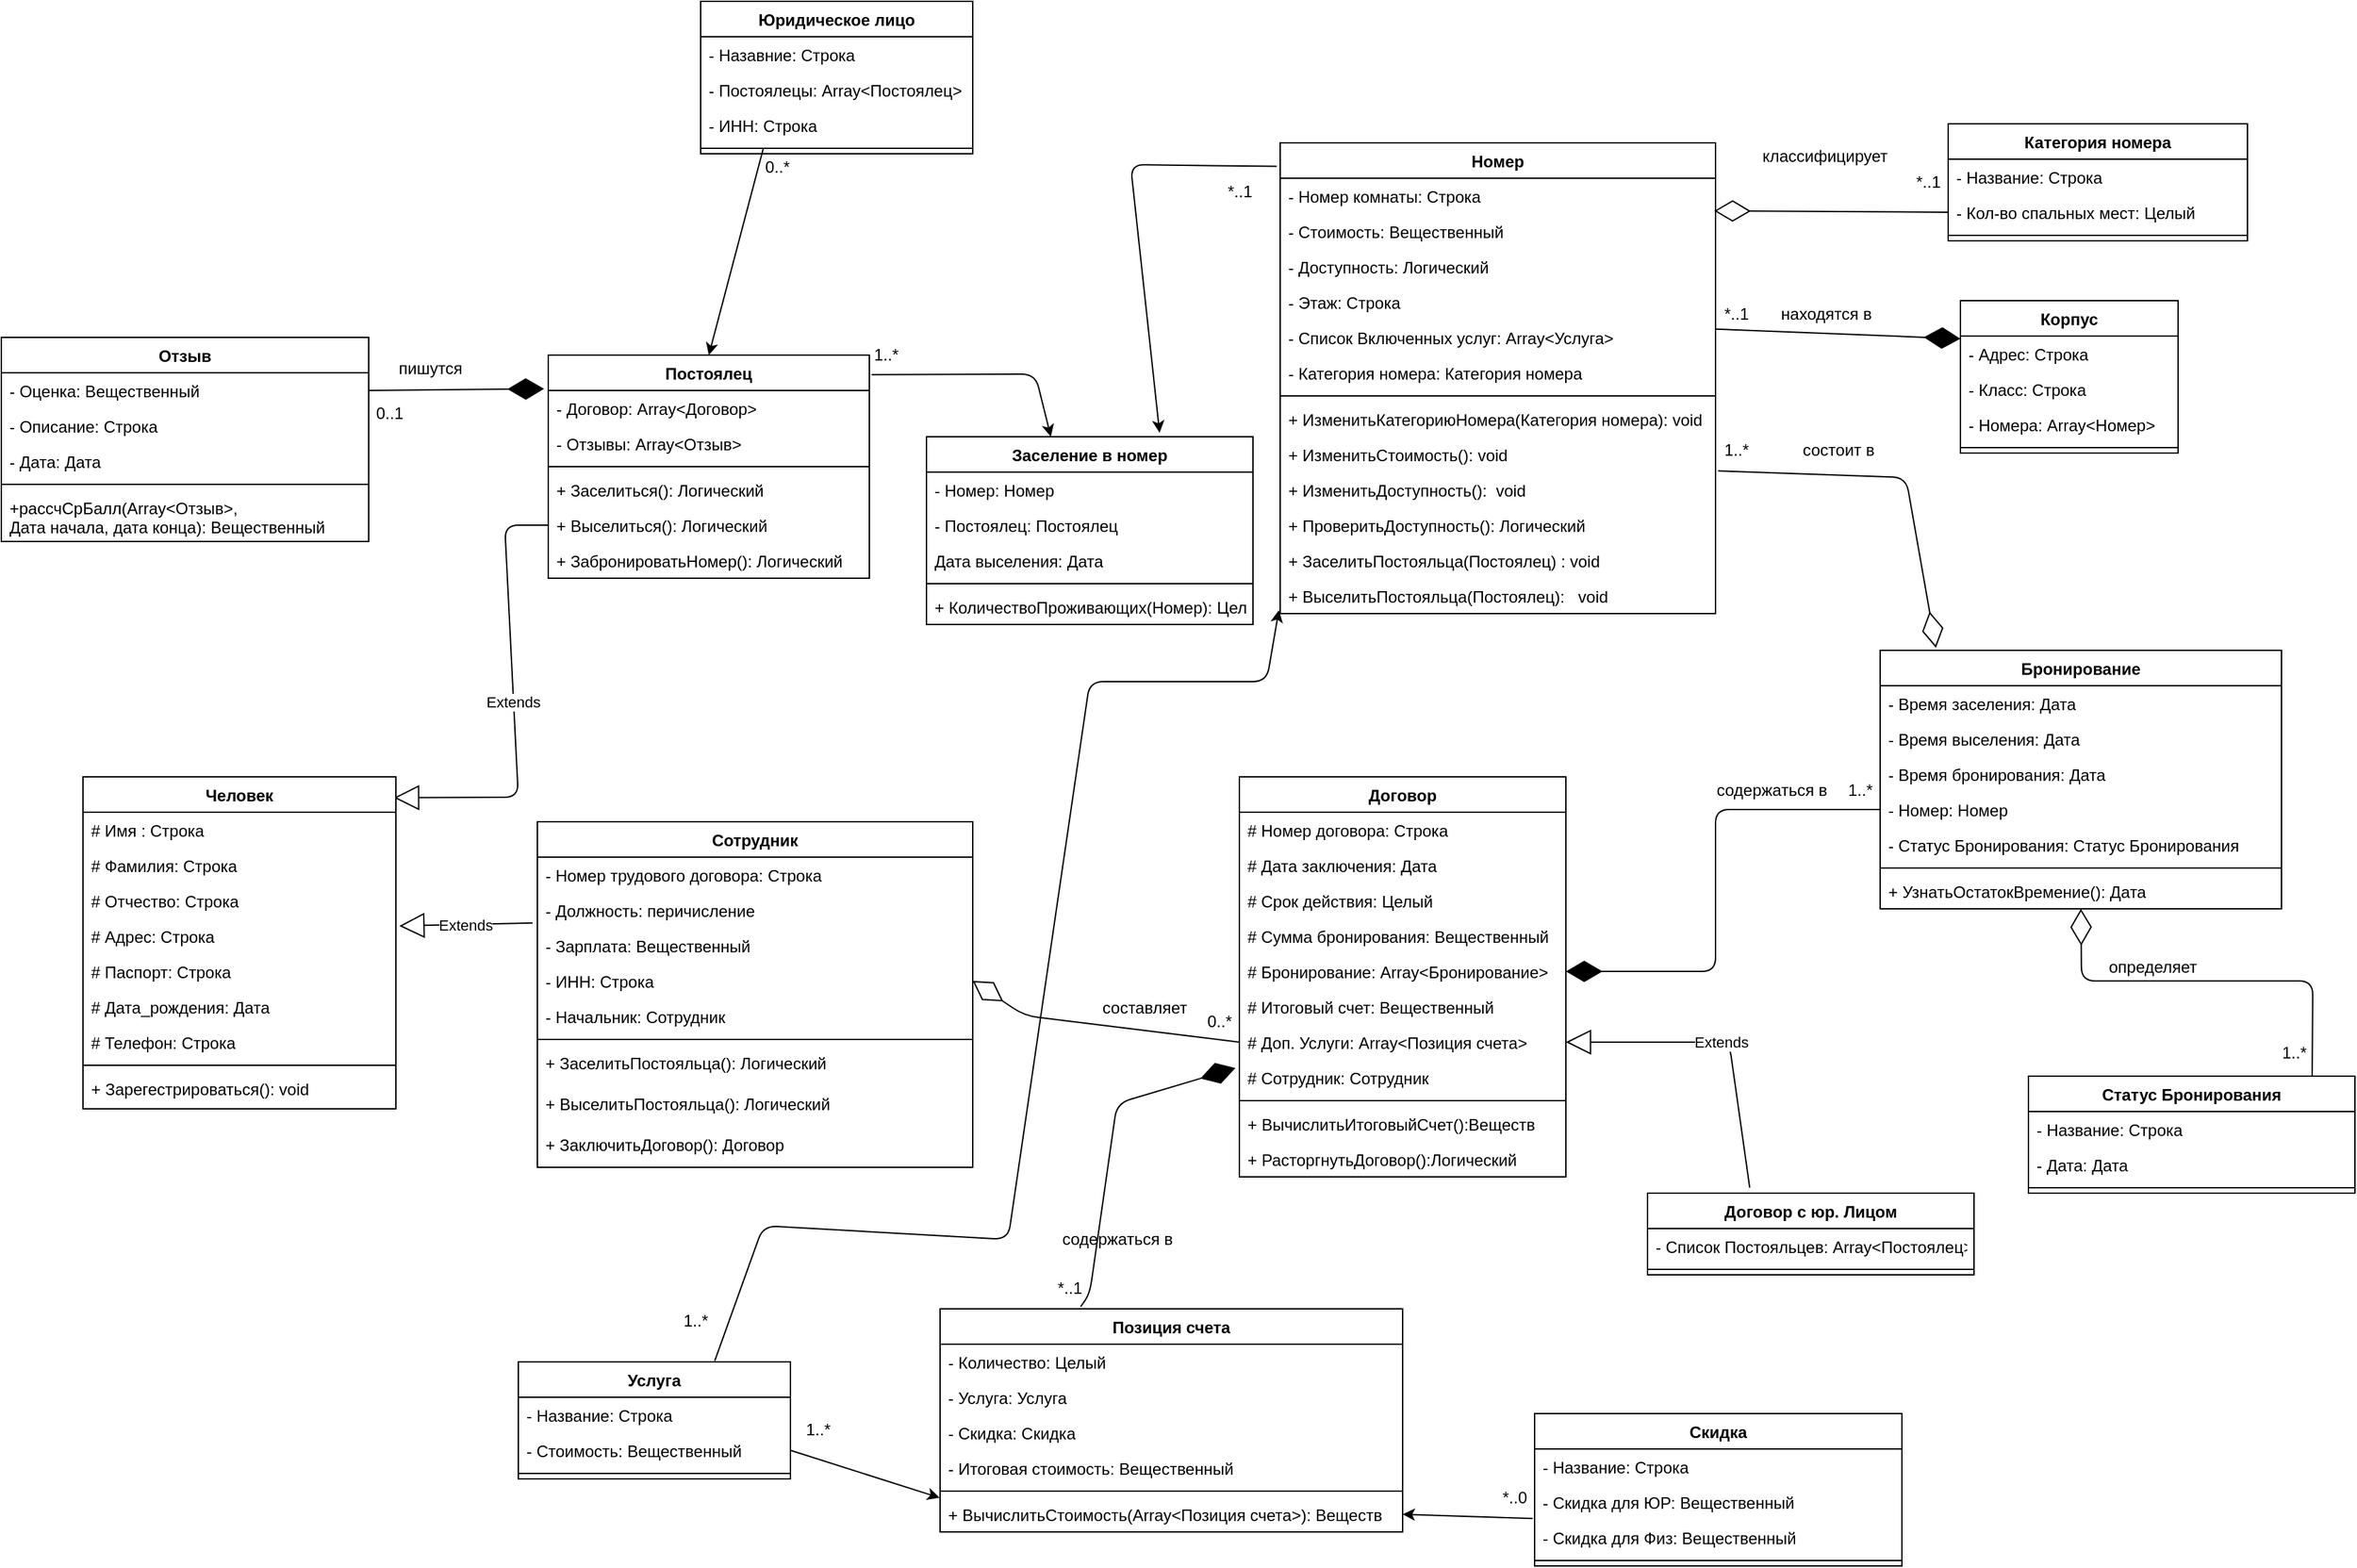 <mxfile version="13.9.7" type="github">
  <diagram id="EH85qzDWQVyfbXiuArrS" name="ClassDiagram">
    <mxGraphModel dx="1532" dy="1473" grid="1" gridSize="10" guides="1" tooltips="1" connect="1" arrows="1" fold="1" page="1" pageScale="1" pageWidth="827" pageHeight="1169" math="0" shadow="0">
      <root>
        <mxCell id="0" />
        <mxCell id="1" parent="0" />
        <mxCell id="75Pp35tg5ylx49S4lADa-1" value="Номер" style="swimlane;fontStyle=1;align=center;verticalAlign=top;childLayout=stackLayout;horizontal=1;startSize=26;horizontalStack=0;resizeParent=1;resizeParentMax=0;resizeLast=0;collapsible=1;marginBottom=0;" parent="1" vertex="1">
          <mxGeometry x="640" y="14" width="320" height="346" as="geometry" />
        </mxCell>
        <mxCell id="75Pp35tg5ylx49S4lADa-2" value="- Номер комнаты: Строка" style="text;strokeColor=none;fillColor=none;align=left;verticalAlign=top;spacingLeft=4;spacingRight=4;overflow=hidden;rotatable=0;points=[[0,0.5],[1,0.5]];portConstraint=eastwest;" parent="75Pp35tg5ylx49S4lADa-1" vertex="1">
          <mxGeometry y="26" width="320" height="26" as="geometry" />
        </mxCell>
        <mxCell id="75Pp35tg5ylx49S4lADa-46" value="- Стоимость: Вещественный" style="text;strokeColor=none;fillColor=none;align=left;verticalAlign=top;spacingLeft=4;spacingRight=4;overflow=hidden;rotatable=0;points=[[0,0.5],[1,0.5]];portConstraint=eastwest;" parent="75Pp35tg5ylx49S4lADa-1" vertex="1">
          <mxGeometry y="52" width="320" height="26" as="geometry" />
        </mxCell>
        <mxCell id="T7MyWOEh3WLNHHNDLz0Q-10" value="- Доступность: Логический" style="text;strokeColor=none;fillColor=none;align=left;verticalAlign=top;spacingLeft=4;spacingRight=4;overflow=hidden;rotatable=0;points=[[0,0.5],[1,0.5]];portConstraint=eastwest;" parent="75Pp35tg5ylx49S4lADa-1" vertex="1">
          <mxGeometry y="78" width="320" height="26" as="geometry" />
        </mxCell>
        <mxCell id="75Pp35tg5ylx49S4lADa-45" value="- Этаж: Строка" style="text;strokeColor=none;fillColor=none;align=left;verticalAlign=top;spacingLeft=4;spacingRight=4;overflow=hidden;rotatable=0;points=[[0,0.5],[1,0.5]];portConstraint=eastwest;" parent="75Pp35tg5ylx49S4lADa-1" vertex="1">
          <mxGeometry y="104" width="320" height="26" as="geometry" />
        </mxCell>
        <mxCell id="T7MyWOEh3WLNHHNDLz0Q-55" value="- Список Включенных услуг: Array&lt;Услуга&gt;" style="text;strokeColor=none;fillColor=none;align=left;verticalAlign=top;spacingLeft=4;spacingRight=4;overflow=hidden;rotatable=0;points=[[0,0.5],[1,0.5]];portConstraint=eastwest;" parent="75Pp35tg5ylx49S4lADa-1" vertex="1">
          <mxGeometry y="130" width="320" height="26" as="geometry" />
        </mxCell>
        <mxCell id="T7MyWOEh3WLNHHNDLz0Q-11" value="- Категория номера: Категория номера" style="text;strokeColor=none;fillColor=none;align=left;verticalAlign=top;spacingLeft=4;spacingRight=4;overflow=hidden;rotatable=0;points=[[0,0.5],[1,0.5]];portConstraint=eastwest;" parent="75Pp35tg5ylx49S4lADa-1" vertex="1">
          <mxGeometry y="156" width="320" height="26" as="geometry" />
        </mxCell>
        <mxCell id="75Pp35tg5ylx49S4lADa-3" value="" style="line;strokeWidth=1;fillColor=none;align=left;verticalAlign=middle;spacingTop=-1;spacingLeft=3;spacingRight=3;rotatable=0;labelPosition=right;points=[];portConstraint=eastwest;" parent="75Pp35tg5ylx49S4lADa-1" vertex="1">
          <mxGeometry y="182" width="320" height="8" as="geometry" />
        </mxCell>
        <mxCell id="75Pp35tg5ylx49S4lADa-4" value="+ ИзменитьКатегориюНомера(Категория номера): void" style="text;strokeColor=none;fillColor=none;align=left;verticalAlign=top;spacingLeft=4;spacingRight=4;overflow=hidden;rotatable=0;points=[[0,0.5],[1,0.5]];portConstraint=eastwest;" parent="75Pp35tg5ylx49S4lADa-1" vertex="1">
          <mxGeometry y="190" width="320" height="26" as="geometry" />
        </mxCell>
        <mxCell id="T7MyWOEh3WLNHHNDLz0Q-13" value="+ ИзменитьСтоимость(): void" style="text;strokeColor=none;fillColor=none;align=left;verticalAlign=top;spacingLeft=4;spacingRight=4;overflow=hidden;rotatable=0;points=[[0,0.5],[1,0.5]];portConstraint=eastwest;" parent="75Pp35tg5ylx49S4lADa-1" vertex="1">
          <mxGeometry y="216" width="320" height="26" as="geometry" />
        </mxCell>
        <mxCell id="T7MyWOEh3WLNHHNDLz0Q-14" value="+ ИзменитьДоступность():  void" style="text;strokeColor=none;fillColor=none;align=left;verticalAlign=top;spacingLeft=4;spacingRight=4;overflow=hidden;rotatable=0;points=[[0,0.5],[1,0.5]];portConstraint=eastwest;" parent="75Pp35tg5ylx49S4lADa-1" vertex="1">
          <mxGeometry y="242" width="320" height="26" as="geometry" />
        </mxCell>
        <mxCell id="T7MyWOEh3WLNHHNDLz0Q-15" value="+ ПроверитьДоступность(): Логический" style="text;strokeColor=none;fillColor=none;align=left;verticalAlign=top;spacingLeft=4;spacingRight=4;overflow=hidden;rotatable=0;points=[[0,0.5],[1,0.5]];portConstraint=eastwest;" parent="75Pp35tg5ylx49S4lADa-1" vertex="1">
          <mxGeometry y="268" width="320" height="26" as="geometry" />
        </mxCell>
        <mxCell id="T7MyWOEh3WLNHHNDLz0Q-26" value="+ ЗаселитьПостояльца(Постоялец) : void" style="text;strokeColor=none;fillColor=none;align=left;verticalAlign=top;spacingLeft=4;spacingRight=4;overflow=hidden;rotatable=0;points=[[0,0.5],[1,0.5]];portConstraint=eastwest;" parent="75Pp35tg5ylx49S4lADa-1" vertex="1">
          <mxGeometry y="294" width="320" height="26" as="geometry" />
        </mxCell>
        <mxCell id="T7MyWOEh3WLNHHNDLz0Q-27" value="+ ВыселитьПостояльца(Постоялец):   void" style="text;strokeColor=none;fillColor=none;align=left;verticalAlign=top;spacingLeft=4;spacingRight=4;overflow=hidden;rotatable=0;points=[[0,0.5],[1,0.5]];portConstraint=eastwest;" parent="75Pp35tg5ylx49S4lADa-1" vertex="1">
          <mxGeometry y="320" width="320" height="26" as="geometry" />
        </mxCell>
        <mxCell id="T7MyWOEh3WLNHHNDLz0Q-1" value="Extends" style="endArrow=block;endSize=16;endFill=0;html=1;exitX=0;exitY=0.5;exitDx=0;exitDy=0;entryX=0.994;entryY=0.063;entryDx=0;entryDy=0;entryPerimeter=0;" parent="1" source="T7MyWOEh3WLNHHNDLz0Q-4" target="YIouu2c4t1Xl3zVNgRc_-1" edge="1">
          <mxGeometry width="160" relative="1" as="geometry">
            <mxPoint x="160" y="280" as="sourcePoint" />
            <mxPoint x="166" y="406" as="targetPoint" />
            <Array as="points">
              <mxPoint x="70" y="295" />
              <mxPoint x="80" y="495" />
            </Array>
          </mxGeometry>
        </mxCell>
        <mxCell id="T7MyWOEh3WLNHHNDLz0Q-6" value="Extends" style="endArrow=block;endSize=16;endFill=0;html=1;exitX=-0.011;exitY=0.862;exitDx=0;exitDy=0;entryX=1.011;entryY=0.215;entryDx=0;entryDy=0;entryPerimeter=0;exitPerimeter=0;" parent="1" source="YIouu2c4t1Xl3zVNgRc_-17" target="YIouu2c4t1Xl3zVNgRc_-8" edge="1">
          <mxGeometry width="160" relative="1" as="geometry">
            <mxPoint x="325.14" y="367" as="sourcePoint" />
            <mxPoint x="180.0" y="584.01" as="targetPoint" />
          </mxGeometry>
        </mxCell>
        <mxCell id="T7MyWOEh3WLNHHNDLz0Q-30" value="Бронирование" style="swimlane;fontStyle=1;align=center;verticalAlign=top;childLayout=stackLayout;horizontal=1;startSize=26;horizontalStack=0;resizeParent=1;resizeParentMax=0;resizeLast=0;collapsible=1;marginBottom=0;" parent="1" vertex="1">
          <mxGeometry x="1081" y="387" width="295" height="190" as="geometry" />
        </mxCell>
        <mxCell id="T7MyWOEh3WLNHHNDLz0Q-31" value="- Время заселения: Дата" style="text;strokeColor=none;fillColor=none;align=left;verticalAlign=top;spacingLeft=4;spacingRight=4;overflow=hidden;rotatable=0;points=[[0,0.5],[1,0.5]];portConstraint=eastwest;" parent="T7MyWOEh3WLNHHNDLz0Q-30" vertex="1">
          <mxGeometry y="26" width="295" height="26" as="geometry" />
        </mxCell>
        <mxCell id="T7MyWOEh3WLNHHNDLz0Q-36" value="- Время выселения: Дата" style="text;strokeColor=none;fillColor=none;align=left;verticalAlign=top;spacingLeft=4;spacingRight=4;overflow=hidden;rotatable=0;points=[[0,0.5],[1,0.5]];portConstraint=eastwest;" parent="T7MyWOEh3WLNHHNDLz0Q-30" vertex="1">
          <mxGeometry y="52" width="295" height="26" as="geometry" />
        </mxCell>
        <mxCell id="T7MyWOEh3WLNHHNDLz0Q-37" value="- Время бронирования: Дата" style="text;strokeColor=none;fillColor=none;align=left;verticalAlign=top;spacingLeft=4;spacingRight=4;overflow=hidden;rotatable=0;points=[[0,0.5],[1,0.5]];portConstraint=eastwest;" parent="T7MyWOEh3WLNHHNDLz0Q-30" vertex="1">
          <mxGeometry y="78" width="295" height="26" as="geometry" />
        </mxCell>
        <mxCell id="T7MyWOEh3WLNHHNDLz0Q-39" value="- Номер: Номер" style="text;strokeColor=none;fillColor=none;align=left;verticalAlign=top;spacingLeft=4;spacingRight=4;overflow=hidden;rotatable=0;points=[[0,0.5],[1,0.5]];portConstraint=eastwest;" parent="T7MyWOEh3WLNHHNDLz0Q-30" vertex="1">
          <mxGeometry y="104" width="295" height="26" as="geometry" />
        </mxCell>
        <mxCell id="T7MyWOEh3WLNHHNDLz0Q-42" value="- Статус Бронирования: Статус Бронирования" style="text;strokeColor=none;fillColor=none;align=left;verticalAlign=top;spacingLeft=4;spacingRight=4;overflow=hidden;rotatable=0;points=[[0,0.5],[1,0.5]];portConstraint=eastwest;" parent="T7MyWOEh3WLNHHNDLz0Q-30" vertex="1">
          <mxGeometry y="130" width="295" height="26" as="geometry" />
        </mxCell>
        <mxCell id="T7MyWOEh3WLNHHNDLz0Q-32" value="" style="line;strokeWidth=1;fillColor=none;align=left;verticalAlign=middle;spacingTop=-1;spacingLeft=3;spacingRight=3;rotatable=0;labelPosition=right;points=[];portConstraint=eastwest;" parent="T7MyWOEh3WLNHHNDLz0Q-30" vertex="1">
          <mxGeometry y="156" width="295" height="8" as="geometry" />
        </mxCell>
        <mxCell id="T7MyWOEh3WLNHHNDLz0Q-35" value="+ УзнатьОстатокВремение(): Дата" style="text;strokeColor=none;fillColor=none;align=left;verticalAlign=top;spacingLeft=4;spacingRight=4;overflow=hidden;rotatable=0;points=[[0,0.5],[1,0.5]];portConstraint=eastwest;" parent="T7MyWOEh3WLNHHNDLz0Q-30" vertex="1">
          <mxGeometry y="164" width="295" height="26" as="geometry" />
        </mxCell>
        <mxCell id="T7MyWOEh3WLNHHNDLz0Q-17" value="Юридическое лицо" style="swimlane;fontStyle=1;align=center;verticalAlign=top;childLayout=stackLayout;horizontal=1;startSize=26;horizontalStack=0;resizeParent=1;resizeParentMax=0;resizeLast=0;collapsible=1;marginBottom=0;" parent="1" vertex="1">
          <mxGeometry x="214" y="-90" width="200" height="112" as="geometry" />
        </mxCell>
        <mxCell id="T7MyWOEh3WLNHHNDLz0Q-18" value="- Назавние: Строка" style="text;strokeColor=none;fillColor=none;align=left;verticalAlign=top;spacingLeft=4;spacingRight=4;overflow=hidden;rotatable=0;points=[[0,0.5],[1,0.5]];portConstraint=eastwest;" parent="T7MyWOEh3WLNHHNDLz0Q-17" vertex="1">
          <mxGeometry y="26" width="200" height="26" as="geometry" />
        </mxCell>
        <mxCell id="Jc_IYQ02b9zDn7LcylZJ-4" value="- Постоялецы: Array&lt;Постоялец&gt;" style="text;strokeColor=none;fillColor=none;align=left;verticalAlign=top;spacingLeft=4;spacingRight=4;overflow=hidden;rotatable=0;points=[[0,0.5],[1,0.5]];portConstraint=eastwest;" parent="T7MyWOEh3WLNHHNDLz0Q-17" vertex="1">
          <mxGeometry y="52" width="200" height="26" as="geometry" />
        </mxCell>
        <mxCell id="T7MyWOEh3WLNHHNDLz0Q-19" value="- ИНН: Строка" style="text;strokeColor=none;fillColor=none;align=left;verticalAlign=top;spacingLeft=4;spacingRight=4;overflow=hidden;rotatable=0;points=[[0,0.5],[1,0.5]];portConstraint=eastwest;" parent="T7MyWOEh3WLNHHNDLz0Q-17" vertex="1">
          <mxGeometry y="78" width="200" height="26" as="geometry" />
        </mxCell>
        <mxCell id="T7MyWOEh3WLNHHNDLz0Q-21" value="" style="line;strokeWidth=1;fillColor=none;align=left;verticalAlign=middle;spacingTop=-1;spacingLeft=3;spacingRight=3;rotatable=0;labelPosition=right;points=[];portConstraint=eastwest;" parent="T7MyWOEh3WLNHHNDLz0Q-17" vertex="1">
          <mxGeometry y="104" width="200" height="8" as="geometry" />
        </mxCell>
        <mxCell id="75Pp35tg5ylx49S4lADa-49" value="Категория номера" style="swimlane;fontStyle=1;align=center;verticalAlign=top;childLayout=stackLayout;horizontal=1;startSize=26;horizontalStack=0;resizeParent=1;resizeParentMax=0;resizeLast=0;collapsible=1;marginBottom=0;" parent="1" vertex="1">
          <mxGeometry x="1131" width="220" height="86" as="geometry" />
        </mxCell>
        <mxCell id="Jc_IYQ02b9zDn7LcylZJ-35" value="- Название: Строка" style="text;strokeColor=none;fillColor=none;align=left;verticalAlign=top;spacingLeft=4;spacingRight=4;overflow=hidden;rotatable=0;points=[[0,0.5],[1,0.5]];portConstraint=eastwest;" parent="75Pp35tg5ylx49S4lADa-49" vertex="1">
          <mxGeometry y="26" width="220" height="26" as="geometry" />
        </mxCell>
        <mxCell id="75Pp35tg5ylx49S4lADa-53" value="- Кол-во спальных мест: Целый" style="text;strokeColor=none;fillColor=none;align=left;verticalAlign=top;spacingLeft=4;spacingRight=4;overflow=hidden;rotatable=0;points=[[0,0.5],[1,0.5]];portConstraint=eastwest;" parent="75Pp35tg5ylx49S4lADa-49" vertex="1">
          <mxGeometry y="52" width="220" height="26" as="geometry" />
        </mxCell>
        <mxCell id="75Pp35tg5ylx49S4lADa-51" value="" style="line;strokeWidth=1;fillColor=none;align=left;verticalAlign=middle;spacingTop=-1;spacingLeft=3;spacingRight=3;rotatable=0;labelPosition=right;points=[];portConstraint=eastwest;" parent="75Pp35tg5ylx49S4lADa-49" vertex="1">
          <mxGeometry y="78" width="220" height="8" as="geometry" />
        </mxCell>
        <mxCell id="T7MyWOEh3WLNHHNDLz0Q-43" value="Статус Бронирования" style="swimlane;fontStyle=1;align=center;verticalAlign=top;childLayout=stackLayout;horizontal=1;startSize=26;horizontalStack=0;resizeParent=1;resizeParentMax=0;resizeLast=0;collapsible=1;marginBottom=0;" parent="1" vertex="1">
          <mxGeometry x="1190" y="700" width="240" height="86" as="geometry" />
        </mxCell>
        <mxCell id="T7MyWOEh3WLNHHNDLz0Q-47" value="- Название: Строка" style="text;strokeColor=none;fillColor=none;align=left;verticalAlign=top;spacingLeft=4;spacingRight=4;overflow=hidden;rotatable=0;points=[[0,0.5],[1,0.5]];portConstraint=eastwest;" parent="T7MyWOEh3WLNHHNDLz0Q-43" vertex="1">
          <mxGeometry y="26" width="240" height="26" as="geometry" />
        </mxCell>
        <mxCell id="T7MyWOEh3WLNHHNDLz0Q-48" value="- Дата: Дата" style="text;strokeColor=none;fillColor=none;align=left;verticalAlign=top;spacingLeft=4;spacingRight=4;overflow=hidden;rotatable=0;points=[[0,0.5],[1,0.5]];portConstraint=eastwest;" parent="T7MyWOEh3WLNHHNDLz0Q-43" vertex="1">
          <mxGeometry y="52" width="240" height="26" as="geometry" />
        </mxCell>
        <mxCell id="T7MyWOEh3WLNHHNDLz0Q-45" value="" style="line;strokeWidth=1;fillColor=none;align=left;verticalAlign=middle;spacingTop=-1;spacingLeft=3;spacingRight=3;rotatable=0;labelPosition=right;points=[];portConstraint=eastwest;" parent="T7MyWOEh3WLNHHNDLz0Q-43" vertex="1">
          <mxGeometry y="78" width="240" height="8" as="geometry" />
        </mxCell>
        <mxCell id="75Pp35tg5ylx49S4lADa-9" value="Отзыв" style="swimlane;fontStyle=1;align=center;verticalAlign=top;childLayout=stackLayout;horizontal=1;startSize=26;horizontalStack=0;resizeParent=1;resizeParentMax=0;resizeLast=0;collapsible=1;marginBottom=0;" parent="1" vertex="1">
          <mxGeometry x="-300" y="157" width="270" height="150" as="geometry" />
        </mxCell>
        <mxCell id="75Pp35tg5ylx49S4lADa-10" value="- Оценка: Вещественный" style="text;strokeColor=none;fillColor=none;align=left;verticalAlign=top;spacingLeft=4;spacingRight=4;overflow=hidden;rotatable=0;points=[[0,0.5],[1,0.5]];portConstraint=eastwest;" parent="75Pp35tg5ylx49S4lADa-9" vertex="1">
          <mxGeometry y="26" width="270" height="26" as="geometry" />
        </mxCell>
        <mxCell id="T7MyWOEh3WLNHHNDLz0Q-2" value="- Описание: Строка" style="text;strokeColor=none;fillColor=none;align=left;verticalAlign=top;spacingLeft=4;spacingRight=4;overflow=hidden;rotatable=0;points=[[0,0.5],[1,0.5]];portConstraint=eastwest;" parent="75Pp35tg5ylx49S4lADa-9" vertex="1">
          <mxGeometry y="52" width="270" height="26" as="geometry" />
        </mxCell>
        <mxCell id="6PrPnvoypb-LyqR3CWQo-1" value="- Дата: Дата" style="text;strokeColor=none;fillColor=none;align=left;verticalAlign=top;spacingLeft=4;spacingRight=4;overflow=hidden;rotatable=0;points=[[0,0.5],[1,0.5]];portConstraint=eastwest;" parent="75Pp35tg5ylx49S4lADa-9" vertex="1">
          <mxGeometry y="78" width="270" height="26" as="geometry" />
        </mxCell>
        <mxCell id="75Pp35tg5ylx49S4lADa-11" value="" style="line;strokeWidth=1;fillColor=none;align=left;verticalAlign=middle;spacingTop=-1;spacingLeft=3;spacingRight=3;rotatable=0;labelPosition=right;points=[];portConstraint=eastwest;" parent="75Pp35tg5ylx49S4lADa-9" vertex="1">
          <mxGeometry y="104" width="270" height="8" as="geometry" />
        </mxCell>
        <mxCell id="75Pp35tg5ylx49S4lADa-12" value="+рассчСрБалл(Array&lt;Отзыв&gt;,&#xa;Дата начала, дата конца): Вещественный" style="text;strokeColor=none;fillColor=none;align=left;verticalAlign=top;spacingLeft=4;spacingRight=4;overflow=hidden;rotatable=0;points=[[0,0.5],[1,0.5]];portConstraint=eastwest;" parent="75Pp35tg5ylx49S4lADa-9" vertex="1">
          <mxGeometry y="112" width="270" height="38" as="geometry" />
        </mxCell>
        <mxCell id="75Pp35tg5ylx49S4lADa-13" value="Постоялец" style="swimlane;fontStyle=1;align=center;verticalAlign=top;childLayout=stackLayout;horizontal=1;startSize=26;horizontalStack=0;resizeParent=1;resizeParentMax=0;resizeLast=0;collapsible=1;marginBottom=0;" parent="1" vertex="1">
          <mxGeometry x="102" y="170" width="236" height="164" as="geometry" />
        </mxCell>
        <mxCell id="Jc_IYQ02b9zDn7LcylZJ-14" value="- Договор: Array&lt;Договор&gt;" style="text;strokeColor=none;fillColor=none;align=left;verticalAlign=top;spacingLeft=4;spacingRight=4;overflow=hidden;rotatable=0;points=[[0,0.5],[1,0.5]];portConstraint=eastwest;" parent="75Pp35tg5ylx49S4lADa-13" vertex="1">
          <mxGeometry y="26" width="236" height="26" as="geometry" />
        </mxCell>
        <mxCell id="Jc_IYQ02b9zDn7LcylZJ-5" value="- Отзывы: Array&lt;Отзыв&gt;" style="text;strokeColor=none;fillColor=none;align=left;verticalAlign=top;spacingLeft=4;spacingRight=4;overflow=hidden;rotatable=0;points=[[0,0.5],[1,0.5]];portConstraint=eastwest;" parent="75Pp35tg5ylx49S4lADa-13" vertex="1">
          <mxGeometry y="52" width="236" height="26" as="geometry" />
        </mxCell>
        <mxCell id="75Pp35tg5ylx49S4lADa-15" value="" style="line;strokeWidth=1;fillColor=none;align=left;verticalAlign=middle;spacingTop=-1;spacingLeft=3;spacingRight=3;rotatable=0;labelPosition=right;points=[];portConstraint=eastwest;" parent="75Pp35tg5ylx49S4lADa-13" vertex="1">
          <mxGeometry y="78" width="236" height="8" as="geometry" />
        </mxCell>
        <mxCell id="75Pp35tg5ylx49S4lADa-16" value="+ Заселиться(): Логический" style="text;strokeColor=none;fillColor=none;align=left;verticalAlign=top;spacingLeft=4;spacingRight=4;overflow=hidden;rotatable=0;points=[[0,0.5],[1,0.5]];portConstraint=eastwest;" parent="75Pp35tg5ylx49S4lADa-13" vertex="1">
          <mxGeometry y="86" width="236" height="26" as="geometry" />
        </mxCell>
        <mxCell id="T7MyWOEh3WLNHHNDLz0Q-4" value="+ Выселиться(): Логический" style="text;strokeColor=none;fillColor=none;align=left;verticalAlign=top;spacingLeft=4;spacingRight=4;overflow=hidden;rotatable=0;points=[[0,0.5],[1,0.5]];portConstraint=eastwest;" parent="75Pp35tg5ylx49S4lADa-13" vertex="1">
          <mxGeometry y="112" width="236" height="26" as="geometry" />
        </mxCell>
        <mxCell id="T7MyWOEh3WLNHHNDLz0Q-5" value="+ ЗабронироватьНомер(): Логический" style="text;strokeColor=none;fillColor=none;align=left;verticalAlign=top;spacingLeft=4;spacingRight=4;overflow=hidden;rotatable=0;points=[[0,0.5],[1,0.5]];portConstraint=eastwest;" parent="75Pp35tg5ylx49S4lADa-13" vertex="1">
          <mxGeometry y="138" width="236" height="26" as="geometry" />
        </mxCell>
        <mxCell id="75Pp35tg5ylx49S4lADa-21" value="Договор" style="swimlane;fontStyle=1;align=center;verticalAlign=top;childLayout=stackLayout;horizontal=1;startSize=26;horizontalStack=0;resizeParent=1;resizeParentMax=0;resizeLast=0;collapsible=1;marginBottom=0;" parent="1" vertex="1">
          <mxGeometry x="610" y="480" width="240" height="294" as="geometry" />
        </mxCell>
        <mxCell id="75Pp35tg5ylx49S4lADa-22" value="# Номер договора: Строка" style="text;strokeColor=none;fillColor=none;align=left;verticalAlign=top;spacingLeft=4;spacingRight=4;overflow=hidden;rotatable=0;points=[[0,0.5],[1,0.5]];portConstraint=eastwest;" parent="75Pp35tg5ylx49S4lADa-21" vertex="1">
          <mxGeometry y="26" width="240" height="26" as="geometry" />
        </mxCell>
        <mxCell id="75Pp35tg5ylx49S4lADa-29" value="# Дата заключения: Дата" style="text;strokeColor=none;fillColor=none;align=left;verticalAlign=top;spacingLeft=4;spacingRight=4;overflow=hidden;rotatable=0;points=[[0,0.5],[1,0.5]];portConstraint=eastwest;" parent="75Pp35tg5ylx49S4lADa-21" vertex="1">
          <mxGeometry y="52" width="240" height="26" as="geometry" />
        </mxCell>
        <mxCell id="75Pp35tg5ylx49S4lADa-30" value="# Срок действия: Целый" style="text;strokeColor=none;fillColor=none;align=left;verticalAlign=top;spacingLeft=4;spacingRight=4;overflow=hidden;rotatable=0;points=[[0,0.5],[1,0.5]];portConstraint=eastwest;" parent="75Pp35tg5ylx49S4lADa-21" vertex="1">
          <mxGeometry y="78" width="240" height="26" as="geometry" />
        </mxCell>
        <mxCell id="75Pp35tg5ylx49S4lADa-31" value="# Сумма бронирования: Вещественный" style="text;strokeColor=none;fillColor=none;align=left;verticalAlign=top;spacingLeft=4;spacingRight=4;overflow=hidden;rotatable=0;points=[[0,0.5],[1,0.5]];portConstraint=eastwest;" parent="75Pp35tg5ylx49S4lADa-21" vertex="1">
          <mxGeometry y="104" width="240" height="26" as="geometry" />
        </mxCell>
        <mxCell id="Jc_IYQ02b9zDn7LcylZJ-19" value="# Бронирование: Array&lt;Бронирование&gt;" style="text;strokeColor=none;fillColor=none;align=left;verticalAlign=top;spacingLeft=4;spacingRight=4;overflow=hidden;rotatable=0;points=[[0,0.5],[1,0.5]];portConstraint=eastwest;" parent="75Pp35tg5ylx49S4lADa-21" vertex="1">
          <mxGeometry y="130" width="240" height="26" as="geometry" />
        </mxCell>
        <mxCell id="75Pp35tg5ylx49S4lADa-32" value="# Итоговый счет: Вещественный" style="text;strokeColor=none;fillColor=none;align=left;verticalAlign=top;spacingLeft=4;spacingRight=4;overflow=hidden;rotatable=0;points=[[0,0.5],[1,0.5]];portConstraint=eastwest;" parent="75Pp35tg5ylx49S4lADa-21" vertex="1">
          <mxGeometry y="156" width="240" height="26" as="geometry" />
        </mxCell>
        <mxCell id="T7MyWOEh3WLNHHNDLz0Q-73" value="# Доп. Услуги: Array&lt;Позиция счета&gt;" style="text;strokeColor=none;fillColor=none;align=left;verticalAlign=top;spacingLeft=4;spacingRight=4;overflow=hidden;rotatable=0;points=[[0,0.5],[1,0.5]];portConstraint=eastwest;" parent="75Pp35tg5ylx49S4lADa-21" vertex="1">
          <mxGeometry y="182" width="240" height="26" as="geometry" />
        </mxCell>
        <mxCell id="75Pp35tg5ylx49S4lADa-44" value="# Сотрудник: Сотрудник" style="text;strokeColor=none;fillColor=none;align=left;verticalAlign=top;spacingLeft=4;spacingRight=4;overflow=hidden;rotatable=0;points=[[0,0.5],[1,0.5]];portConstraint=eastwest;" parent="75Pp35tg5ylx49S4lADa-21" vertex="1">
          <mxGeometry y="208" width="240" height="26" as="geometry" />
        </mxCell>
        <mxCell id="75Pp35tg5ylx49S4lADa-23" value="" style="line;strokeWidth=1;fillColor=none;align=left;verticalAlign=middle;spacingTop=-1;spacingLeft=3;spacingRight=3;rotatable=0;labelPosition=right;points=[];portConstraint=eastwest;" parent="75Pp35tg5ylx49S4lADa-21" vertex="1">
          <mxGeometry y="234" width="240" height="8" as="geometry" />
        </mxCell>
        <mxCell id="75Pp35tg5ylx49S4lADa-24" value="+ ВычислитьИтоговыйСчет():Веществ" style="text;strokeColor=none;fillColor=none;align=left;verticalAlign=top;spacingLeft=4;spacingRight=4;overflow=hidden;rotatable=0;points=[[0,0.5],[1,0.5]];portConstraint=eastwest;" parent="75Pp35tg5ylx49S4lADa-21" vertex="1">
          <mxGeometry y="242" width="240" height="26" as="geometry" />
        </mxCell>
        <mxCell id="75Pp35tg5ylx49S4lADa-33" value="+ РасторгнутьДоговор():Логический" style="text;strokeColor=none;fillColor=none;align=left;verticalAlign=top;spacingLeft=4;spacingRight=4;overflow=hidden;rotatable=0;points=[[0,0.5],[1,0.5]];portConstraint=eastwest;" parent="75Pp35tg5ylx49S4lADa-21" vertex="1">
          <mxGeometry y="268" width="240" height="26" as="geometry" />
        </mxCell>
        <mxCell id="Jc_IYQ02b9zDn7LcylZJ-3" value="" style="endArrow=diamondThin;endFill=1;endSize=24;html=1;exitX=1;exitY=0.5;exitDx=0;exitDy=0;entryX=-0.013;entryY=0.151;entryDx=0;entryDy=0;entryPerimeter=0;" parent="1" source="75Pp35tg5ylx49S4lADa-10" target="75Pp35tg5ylx49S4lADa-13" edge="1">
          <mxGeometry width="160" relative="1" as="geometry">
            <mxPoint x="30" y="220" as="sourcePoint" />
            <mxPoint x="190" y="220" as="targetPoint" />
          </mxGeometry>
        </mxCell>
        <mxCell id="75Pp35tg5ylx49S4lADa-5" value="Корпус" style="swimlane;fontStyle=1;align=center;verticalAlign=top;childLayout=stackLayout;horizontal=1;startSize=26;horizontalStack=0;resizeParent=1;resizeParentMax=0;resizeLast=0;collapsible=1;marginBottom=0;" parent="1" vertex="1">
          <mxGeometry x="1140" y="130" width="160" height="112" as="geometry" />
        </mxCell>
        <mxCell id="75Pp35tg5ylx49S4lADa-6" value="- Адрес: Строка" style="text;strokeColor=none;fillColor=none;align=left;verticalAlign=top;spacingLeft=4;spacingRight=4;overflow=hidden;rotatable=0;points=[[0,0.5],[1,0.5]];portConstraint=eastwest;" parent="75Pp35tg5ylx49S4lADa-5" vertex="1">
          <mxGeometry y="26" width="160" height="26" as="geometry" />
        </mxCell>
        <mxCell id="PwsUTAqs8J0lGebsavBl-19" value="- Класс: Строка " style="text;strokeColor=none;fillColor=none;align=left;verticalAlign=top;spacingLeft=4;spacingRight=4;overflow=hidden;rotatable=0;points=[[0,0.5],[1,0.5]];portConstraint=eastwest;" parent="75Pp35tg5ylx49S4lADa-5" vertex="1">
          <mxGeometry y="52" width="160" height="26" as="geometry" />
        </mxCell>
        <mxCell id="75Pp35tg5ylx49S4lADa-47" value="- Номера: Array&lt;Номер&gt;" style="text;strokeColor=none;fillColor=none;align=left;verticalAlign=top;spacingLeft=4;spacingRight=4;overflow=hidden;rotatable=0;points=[[0,0.5],[1,0.5]];portConstraint=eastwest;" parent="75Pp35tg5ylx49S4lADa-5" vertex="1">
          <mxGeometry y="78" width="160" height="26" as="geometry" />
        </mxCell>
        <mxCell id="75Pp35tg5ylx49S4lADa-7" value="" style="line;strokeWidth=1;fillColor=none;align=left;verticalAlign=middle;spacingTop=-1;spacingLeft=3;spacingRight=3;rotatable=0;labelPosition=right;points=[];portConstraint=eastwest;" parent="75Pp35tg5ylx49S4lADa-5" vertex="1">
          <mxGeometry y="104" width="160" height="8" as="geometry" />
        </mxCell>
        <mxCell id="T7MyWOEh3WLNHHNDLz0Q-56" value="Позиция счета" style="swimlane;fontStyle=1;align=center;verticalAlign=top;childLayout=stackLayout;horizontal=1;startSize=26;horizontalStack=0;resizeParent=1;resizeParentMax=0;resizeLast=0;collapsible=1;marginBottom=0;" parent="1" vertex="1">
          <mxGeometry x="390" y="871" width="340" height="164" as="geometry" />
        </mxCell>
        <mxCell id="T7MyWOEh3WLNHHNDLz0Q-57" value="- Количество: Целый" style="text;strokeColor=none;fillColor=none;align=left;verticalAlign=top;spacingLeft=4;spacingRight=4;overflow=hidden;rotatable=0;points=[[0,0.5],[1,0.5]];portConstraint=eastwest;" parent="T7MyWOEh3WLNHHNDLz0Q-56" vertex="1">
          <mxGeometry y="26" width="340" height="26" as="geometry" />
        </mxCell>
        <mxCell id="T7MyWOEh3WLNHHNDLz0Q-68" value="- Услуга: Услуга" style="text;strokeColor=none;fillColor=none;align=left;verticalAlign=top;spacingLeft=4;spacingRight=4;overflow=hidden;rotatable=0;points=[[0,0.5],[1,0.5]];portConstraint=eastwest;" parent="T7MyWOEh3WLNHHNDLz0Q-56" vertex="1">
          <mxGeometry y="52" width="340" height="26" as="geometry" />
        </mxCell>
        <mxCell id="T7MyWOEh3WLNHHNDLz0Q-69" value="- Скидка: Скидка" style="text;strokeColor=none;fillColor=none;align=left;verticalAlign=top;spacingLeft=4;spacingRight=4;overflow=hidden;rotatable=0;points=[[0,0.5],[1,0.5]];portConstraint=eastwest;" parent="T7MyWOEh3WLNHHNDLz0Q-56" vertex="1">
          <mxGeometry y="78" width="340" height="26" as="geometry" />
        </mxCell>
        <mxCell id="T7MyWOEh3WLNHHNDLz0Q-72" value="- Итоговая стоимость: Вещественный" style="text;strokeColor=none;fillColor=none;align=left;verticalAlign=top;spacingLeft=4;spacingRight=4;overflow=hidden;rotatable=0;points=[[0,0.5],[1,0.5]];portConstraint=eastwest;" parent="T7MyWOEh3WLNHHNDLz0Q-56" vertex="1">
          <mxGeometry y="104" width="340" height="26" as="geometry" />
        </mxCell>
        <mxCell id="T7MyWOEh3WLNHHNDLz0Q-58" value="" style="line;strokeWidth=1;fillColor=none;align=left;verticalAlign=middle;spacingTop=-1;spacingLeft=3;spacingRight=3;rotatable=0;labelPosition=right;points=[];portConstraint=eastwest;" parent="T7MyWOEh3WLNHHNDLz0Q-56" vertex="1">
          <mxGeometry y="130" width="340" height="8" as="geometry" />
        </mxCell>
        <mxCell id="T7MyWOEh3WLNHHNDLz0Q-59" value="+ ВычислитьСтоимость(Array&lt;Позиция счета&gt;): Веществ" style="text;strokeColor=none;fillColor=none;align=left;verticalAlign=top;spacingLeft=4;spacingRight=4;overflow=hidden;rotatable=0;points=[[0,0.5],[1,0.5]];portConstraint=eastwest;" parent="T7MyWOEh3WLNHHNDLz0Q-56" vertex="1">
          <mxGeometry y="138" width="340" height="26" as="geometry" />
        </mxCell>
        <mxCell id="T7MyWOEh3WLNHHNDLz0Q-60" value="Услуга" style="swimlane;fontStyle=1;align=center;verticalAlign=top;childLayout=stackLayout;horizontal=1;startSize=26;horizontalStack=0;resizeParent=1;resizeParentMax=0;resizeLast=0;collapsible=1;marginBottom=0;" parent="1" vertex="1">
          <mxGeometry x="80" y="910" width="200" height="86" as="geometry" />
        </mxCell>
        <mxCell id="T7MyWOEh3WLNHHNDLz0Q-61" value="- Название: Строка" style="text;strokeColor=none;fillColor=none;align=left;verticalAlign=top;spacingLeft=4;spacingRight=4;overflow=hidden;rotatable=0;points=[[0,0.5],[1,0.5]];portConstraint=eastwest;" parent="T7MyWOEh3WLNHHNDLz0Q-60" vertex="1">
          <mxGeometry y="26" width="200" height="26" as="geometry" />
        </mxCell>
        <mxCell id="T7MyWOEh3WLNHHNDLz0Q-64" value="- Стоимость: Вещественный" style="text;strokeColor=none;fillColor=none;align=left;verticalAlign=top;spacingLeft=4;spacingRight=4;overflow=hidden;rotatable=0;points=[[0,0.5],[1,0.5]];portConstraint=eastwest;" parent="T7MyWOEh3WLNHHNDLz0Q-60" vertex="1">
          <mxGeometry y="52" width="200" height="26" as="geometry" />
        </mxCell>
        <mxCell id="T7MyWOEh3WLNHHNDLz0Q-62" value="" style="line;strokeWidth=1;fillColor=none;align=left;verticalAlign=middle;spacingTop=-1;spacingLeft=3;spacingRight=3;rotatable=0;labelPosition=right;points=[];portConstraint=eastwest;" parent="T7MyWOEh3WLNHHNDLz0Q-60" vertex="1">
          <mxGeometry y="78" width="200" height="8" as="geometry" />
        </mxCell>
        <mxCell id="Jc_IYQ02b9zDn7LcylZJ-11" value="" style="endArrow=diamondThin;endFill=1;endSize=24;html=1;entryX=-0.012;entryY=0.231;entryDx=0;entryDy=0;entryPerimeter=0;exitX=0.304;exitY=-0.01;exitDx=0;exitDy=0;exitPerimeter=0;" parent="1" source="T7MyWOEh3WLNHHNDLz0Q-56" target="75Pp35tg5ylx49S4lADa-44" edge="1">
          <mxGeometry width="160" relative="1" as="geometry">
            <mxPoint x="430" y="790" as="sourcePoint" />
            <mxPoint x="590" y="790" as="targetPoint" />
            <Array as="points">
              <mxPoint x="500" y="860" />
              <mxPoint x="520" y="720" />
            </Array>
          </mxGeometry>
        </mxCell>
        <mxCell id="YIouu2c4t1Xl3zVNgRc_-1" value="Человек" style="swimlane;fontStyle=1;align=center;verticalAlign=top;childLayout=stackLayout;horizontal=1;startSize=26;horizontalStack=0;resizeParent=1;resizeParentMax=0;resizeLast=0;collapsible=1;marginBottom=0;" parent="1" vertex="1">
          <mxGeometry x="-240" y="480" width="230" height="244" as="geometry" />
        </mxCell>
        <mxCell id="YIouu2c4t1Xl3zVNgRc_-2" value="# Имя : Строка" style="text;strokeColor=none;fillColor=none;align=left;verticalAlign=top;spacingLeft=4;spacingRight=4;overflow=hidden;rotatable=0;points=[[0,0.5],[1,0.5]];portConstraint=eastwest;" parent="YIouu2c4t1Xl3zVNgRc_-1" vertex="1">
          <mxGeometry y="26" width="230" height="26" as="geometry" />
        </mxCell>
        <mxCell id="YIouu2c4t1Xl3zVNgRc_-6" value="# Фамилия: Строка" style="text;strokeColor=none;fillColor=none;align=left;verticalAlign=top;spacingLeft=4;spacingRight=4;overflow=hidden;rotatable=0;points=[[0,0.5],[1,0.5]];portConstraint=eastwest;" parent="YIouu2c4t1Xl3zVNgRc_-1" vertex="1">
          <mxGeometry y="52" width="230" height="26" as="geometry" />
        </mxCell>
        <mxCell id="YIouu2c4t1Xl3zVNgRc_-7" value="# Отчество: Строка" style="text;strokeColor=none;fillColor=none;align=left;verticalAlign=top;spacingLeft=4;spacingRight=4;overflow=hidden;rotatable=0;points=[[0,0.5],[1,0.5]];portConstraint=eastwest;" parent="YIouu2c4t1Xl3zVNgRc_-1" vertex="1">
          <mxGeometry y="78" width="230" height="26" as="geometry" />
        </mxCell>
        <mxCell id="YIouu2c4t1Xl3zVNgRc_-8" value="# Адрес: Строка" style="text;strokeColor=none;fillColor=none;align=left;verticalAlign=top;spacingLeft=4;spacingRight=4;overflow=hidden;rotatable=0;points=[[0,0.5],[1,0.5]];portConstraint=eastwest;" parent="YIouu2c4t1Xl3zVNgRc_-1" vertex="1">
          <mxGeometry y="104" width="230" height="26" as="geometry" />
        </mxCell>
        <mxCell id="YIouu2c4t1Xl3zVNgRc_-5" value="# Паспорт: Строка" style="text;strokeColor=none;fillColor=none;align=left;verticalAlign=top;spacingLeft=4;spacingRight=4;overflow=hidden;rotatable=0;points=[[0,0.5],[1,0.5]];portConstraint=eastwest;" parent="YIouu2c4t1Xl3zVNgRc_-1" vertex="1">
          <mxGeometry y="130" width="230" height="26" as="geometry" />
        </mxCell>
        <mxCell id="YIouu2c4t1Xl3zVNgRc_-9" value="# Дата_рождения: Дата" style="text;strokeColor=none;fillColor=none;align=left;verticalAlign=top;spacingLeft=4;spacingRight=4;overflow=hidden;rotatable=0;points=[[0,0.5],[1,0.5]];portConstraint=eastwest;" parent="YIouu2c4t1Xl3zVNgRc_-1" vertex="1">
          <mxGeometry y="156" width="230" height="26" as="geometry" />
        </mxCell>
        <mxCell id="YIouu2c4t1Xl3zVNgRc_-10" value="# Телефон: Строка" style="text;strokeColor=none;fillColor=none;align=left;verticalAlign=top;spacingLeft=4;spacingRight=4;overflow=hidden;rotatable=0;points=[[0,0.5],[1,0.5]];portConstraint=eastwest;" parent="YIouu2c4t1Xl3zVNgRc_-1" vertex="1">
          <mxGeometry y="182" width="230" height="26" as="geometry" />
        </mxCell>
        <mxCell id="YIouu2c4t1Xl3zVNgRc_-3" value="" style="line;strokeWidth=1;fillColor=none;align=left;verticalAlign=middle;spacingTop=-1;spacingLeft=3;spacingRight=3;rotatable=0;labelPosition=right;points=[];portConstraint=eastwest;" parent="YIouu2c4t1Xl3zVNgRc_-1" vertex="1">
          <mxGeometry y="208" width="230" height="8" as="geometry" />
        </mxCell>
        <mxCell id="YIouu2c4t1Xl3zVNgRc_-4" value="+ Зарегестрироваться(): void" style="text;strokeColor=none;fillColor=none;align=left;verticalAlign=top;spacingLeft=4;spacingRight=4;overflow=hidden;rotatable=0;points=[[0,0.5],[1,0.5]];portConstraint=eastwest;" parent="YIouu2c4t1Xl3zVNgRc_-1" vertex="1">
          <mxGeometry y="216" width="230" height="28" as="geometry" />
        </mxCell>
        <mxCell id="Jc_IYQ02b9zDn7LcylZJ-17" value="" style="endArrow=diamondThin;endFill=1;endSize=24;html=1;exitX=0;exitY=0.5;exitDx=0;exitDy=0;" parent="1" source="T7MyWOEh3WLNHHNDLz0Q-39" edge="1">
          <mxGeometry width="160" relative="1" as="geometry">
            <mxPoint x="901" y="650" as="sourcePoint" />
            <mxPoint x="850" y="623" as="targetPoint" />
            <Array as="points">
              <mxPoint x="960" y="504" />
              <mxPoint x="960" y="623" />
            </Array>
          </mxGeometry>
        </mxCell>
        <mxCell id="YIouu2c4t1Xl3zVNgRc_-12" value="Сотрудник" style="swimlane;fontStyle=1;align=center;verticalAlign=top;childLayout=stackLayout;horizontal=1;startSize=26;horizontalStack=0;resizeParent=1;resizeParentMax=0;resizeLast=0;collapsible=1;marginBottom=0;" parent="1" vertex="1">
          <mxGeometry x="94" y="513" width="320" height="254" as="geometry" />
        </mxCell>
        <mxCell id="YIouu2c4t1Xl3zVNgRc_-13" value="- Номер трудового договора: Строка" style="text;strokeColor=none;fillColor=none;align=left;verticalAlign=top;spacingLeft=4;spacingRight=4;overflow=hidden;rotatable=0;points=[[0,0.5],[1,0.5]];portConstraint=eastwest;" parent="YIouu2c4t1Xl3zVNgRc_-12" vertex="1">
          <mxGeometry y="26" width="320" height="26" as="geometry" />
        </mxCell>
        <mxCell id="YIouu2c4t1Xl3zVNgRc_-17" value="- Должность: перичисление" style="text;strokeColor=none;fillColor=none;align=left;verticalAlign=top;spacingLeft=4;spacingRight=4;overflow=hidden;rotatable=0;points=[[0,0.5],[1,0.5]];portConstraint=eastwest;" parent="YIouu2c4t1Xl3zVNgRc_-12" vertex="1">
          <mxGeometry y="52" width="320" height="26" as="geometry" />
        </mxCell>
        <mxCell id="YIouu2c4t1Xl3zVNgRc_-18" value="- Зарплата: Вещественный" style="text;strokeColor=none;fillColor=none;align=left;verticalAlign=top;spacingLeft=4;spacingRight=4;overflow=hidden;rotatable=0;points=[[0,0.5],[1,0.5]];portConstraint=eastwest;" parent="YIouu2c4t1Xl3zVNgRc_-12" vertex="1">
          <mxGeometry y="78" width="320" height="26" as="geometry" />
        </mxCell>
        <mxCell id="Jc_IYQ02b9zDn7LcylZJ-6" value="- ИНН: Строка" style="text;strokeColor=none;fillColor=none;align=left;verticalAlign=top;spacingLeft=4;spacingRight=4;overflow=hidden;rotatable=0;points=[[0,0.5],[1,0.5]];portConstraint=eastwest;" parent="YIouu2c4t1Xl3zVNgRc_-12" vertex="1">
          <mxGeometry y="104" width="320" height="26" as="geometry" />
        </mxCell>
        <mxCell id="YIouu2c4t1Xl3zVNgRc_-16" value="- Начальник: Сотрудник" style="text;strokeColor=none;fillColor=none;align=left;verticalAlign=top;spacingLeft=4;spacingRight=4;overflow=hidden;rotatable=0;points=[[0,0.5],[1,0.5]];portConstraint=eastwest;" parent="YIouu2c4t1Xl3zVNgRc_-12" vertex="1">
          <mxGeometry y="130" width="320" height="26" as="geometry" />
        </mxCell>
        <mxCell id="YIouu2c4t1Xl3zVNgRc_-14" value="" style="line;strokeWidth=1;fillColor=none;align=left;verticalAlign=middle;spacingTop=-1;spacingLeft=3;spacingRight=3;rotatable=0;labelPosition=right;points=[];portConstraint=eastwest;" parent="YIouu2c4t1Xl3zVNgRc_-12" vertex="1">
          <mxGeometry y="156" width="320" height="8" as="geometry" />
        </mxCell>
        <mxCell id="YIouu2c4t1Xl3zVNgRc_-15" value="+ ЗаселитьПостояльца(): Логический" style="text;strokeColor=none;fillColor=none;align=left;verticalAlign=top;spacingLeft=4;spacingRight=4;overflow=hidden;rotatable=0;points=[[0,0.5],[1,0.5]];portConstraint=eastwest;" parent="YIouu2c4t1Xl3zVNgRc_-12" vertex="1">
          <mxGeometry y="164" width="320" height="30" as="geometry" />
        </mxCell>
        <mxCell id="T7MyWOEh3WLNHHNDLz0Q-7" value="+ ВыселитьПостояльца(): Логический" style="text;strokeColor=none;fillColor=none;align=left;verticalAlign=top;spacingLeft=4;spacingRight=4;overflow=hidden;rotatable=0;points=[[0,0.5],[1,0.5]];portConstraint=eastwest;" parent="YIouu2c4t1Xl3zVNgRc_-12" vertex="1">
          <mxGeometry y="194" width="320" height="30" as="geometry" />
        </mxCell>
        <mxCell id="T7MyWOEh3WLNHHNDLz0Q-75" value="+ ЗаключитьДоговор(): Договор" style="text;strokeColor=none;fillColor=none;align=left;verticalAlign=top;spacingLeft=4;spacingRight=4;overflow=hidden;rotatable=0;points=[[0,0.5],[1,0.5]];portConstraint=eastwest;" parent="YIouu2c4t1Xl3zVNgRc_-12" vertex="1">
          <mxGeometry y="224" width="320" height="30" as="geometry" />
        </mxCell>
        <mxCell id="75Pp35tg5ylx49S4lADa-17" value="Скидка" style="swimlane;fontStyle=1;align=center;verticalAlign=top;childLayout=stackLayout;horizontal=1;startSize=26;horizontalStack=0;resizeParent=1;resizeParentMax=0;resizeLast=0;collapsible=1;marginBottom=0;" parent="1" vertex="1">
          <mxGeometry x="827" y="948" width="270" height="112" as="geometry" />
        </mxCell>
        <mxCell id="T7MyWOEh3WLNHHNDLz0Q-66" value="- Название: Строка" style="text;strokeColor=none;fillColor=none;align=left;verticalAlign=top;spacingLeft=4;spacingRight=4;overflow=hidden;rotatable=0;points=[[0,0.5],[1,0.5]];portConstraint=eastwest;" parent="75Pp35tg5ylx49S4lADa-17" vertex="1">
          <mxGeometry y="26" width="270" height="26" as="geometry" />
        </mxCell>
        <mxCell id="75Pp35tg5ylx49S4lADa-18" value="- Скидка для ЮР: Вещественный" style="text;strokeColor=none;fillColor=none;align=left;verticalAlign=top;spacingLeft=4;spacingRight=4;overflow=hidden;rotatable=0;points=[[0,0.5],[1,0.5]];portConstraint=eastwest;" parent="75Pp35tg5ylx49S4lADa-17" vertex="1">
          <mxGeometry y="52" width="270" height="26" as="geometry" />
        </mxCell>
        <mxCell id="T7MyWOEh3WLNHHNDLz0Q-65" value="- Скидка для Физ: Вещественный" style="text;strokeColor=none;fillColor=none;align=left;verticalAlign=top;spacingLeft=4;spacingRight=4;overflow=hidden;rotatable=0;points=[[0,0.5],[1,0.5]];portConstraint=eastwest;" parent="75Pp35tg5ylx49S4lADa-17" vertex="1">
          <mxGeometry y="78" width="270" height="26" as="geometry" />
        </mxCell>
        <mxCell id="75Pp35tg5ylx49S4lADa-19" value="" style="line;strokeWidth=1;fillColor=none;align=left;verticalAlign=middle;spacingTop=-1;spacingLeft=3;spacingRight=3;rotatable=0;labelPosition=right;points=[];portConstraint=eastwest;" parent="75Pp35tg5ylx49S4lADa-17" vertex="1">
          <mxGeometry y="104" width="270" height="8" as="geometry" />
        </mxCell>
        <mxCell id="PwsUTAqs8J0lGebsavBl-2" value="Заселение в номер" style="swimlane;fontStyle=1;align=center;verticalAlign=top;childLayout=stackLayout;horizontal=1;startSize=26;horizontalStack=0;resizeParent=1;resizeParentMax=0;resizeLast=0;collapsible=1;marginBottom=0;" parent="1" vertex="1">
          <mxGeometry x="380" y="230" width="240" height="138" as="geometry" />
        </mxCell>
        <mxCell id="PwsUTAqs8J0lGebsavBl-3" value="- Номер: Номер" style="text;strokeColor=none;fillColor=none;align=left;verticalAlign=top;spacingLeft=4;spacingRight=4;overflow=hidden;rotatable=0;points=[[0,0.5],[1,0.5]];portConstraint=eastwest;" parent="PwsUTAqs8J0lGebsavBl-2" vertex="1">
          <mxGeometry y="26" width="240" height="26" as="geometry" />
        </mxCell>
        <mxCell id="PwsUTAqs8J0lGebsavBl-5" value="- Постоялец: Постоялец" style="text;strokeColor=none;fillColor=none;align=left;verticalAlign=top;spacingLeft=4;spacingRight=4;overflow=hidden;rotatable=0;points=[[0,0.5],[1,0.5]];portConstraint=eastwest;" parent="PwsUTAqs8J0lGebsavBl-2" vertex="1">
          <mxGeometry y="52" width="240" height="26" as="geometry" />
        </mxCell>
        <mxCell id="EcUQ_vnsYveNcTasHMaz-10" value="Дата выселения: Дата" style="text;strokeColor=none;fillColor=none;align=left;verticalAlign=top;spacingLeft=4;spacingRight=4;overflow=hidden;rotatable=0;points=[[0,0.5],[1,0.5]];portConstraint=eastwest;" parent="PwsUTAqs8J0lGebsavBl-2" vertex="1">
          <mxGeometry y="78" width="240" height="26" as="geometry" />
        </mxCell>
        <mxCell id="PwsUTAqs8J0lGebsavBl-6" value="" style="line;strokeWidth=1;fillColor=none;align=left;verticalAlign=middle;spacingTop=-1;spacingLeft=3;spacingRight=3;rotatable=0;labelPosition=right;points=[];portConstraint=eastwest;" parent="PwsUTAqs8J0lGebsavBl-2" vertex="1">
          <mxGeometry y="104" width="240" height="8" as="geometry" />
        </mxCell>
        <mxCell id="OSCm25bIgAt6kYIzR3eY-3" value="+ КоличествоПроживающих(Номер): Целый" style="text;strokeColor=none;fillColor=none;align=left;verticalAlign=top;spacingLeft=4;spacingRight=4;overflow=hidden;rotatable=0;points=[[0,0.5],[1,0.5]];portConstraint=eastwest;" parent="PwsUTAqs8J0lGebsavBl-2" vertex="1">
          <mxGeometry y="112" width="240" height="26" as="geometry" />
        </mxCell>
        <mxCell id="PwsUTAqs8J0lGebsavBl-13" value="*..1" style="text;html=1;align=center;verticalAlign=middle;resizable=0;points=[];autosize=1;" parent="1" vertex="1">
          <mxGeometry x="1101" y="33" width="30" height="20" as="geometry" />
        </mxCell>
        <mxCell id="PwsUTAqs8J0lGebsavBl-15" value="1..*" style="text;html=1;align=center;verticalAlign=middle;resizable=0;points=[];autosize=1;" parent="1" vertex="1">
          <mxGeometry x="1370" y="673" width="30" height="20" as="geometry" />
        </mxCell>
        <mxCell id="PwsUTAqs8J0lGebsavBl-16" value="1..*" style="text;html=1;align=center;verticalAlign=middle;resizable=0;points=[];autosize=1;" parent="1" vertex="1">
          <mxGeometry x="960" y="230" width="30" height="20" as="geometry" />
        </mxCell>
        <mxCell id="PwsUTAqs8J0lGebsavBl-18" value="*..0" style="text;html=1;align=center;verticalAlign=middle;resizable=0;points=[];autosize=1;" parent="1" vertex="1">
          <mxGeometry x="797" y="1000" width="30" height="20" as="geometry" />
        </mxCell>
        <mxCell id="PwsUTAqs8J0lGebsavBl-20" value="" style="endArrow=diamondThin;endFill=1;endSize=24;html=1;exitX=1;exitY=0.263;exitDx=0;exitDy=0;exitPerimeter=0;" parent="1" source="T7MyWOEh3WLNHHNDLz0Q-55" edge="1">
          <mxGeometry width="160" relative="1" as="geometry">
            <mxPoint x="1000" y="112" as="sourcePoint" />
            <mxPoint x="1140" y="158" as="targetPoint" />
          </mxGeometry>
        </mxCell>
        <mxCell id="PwsUTAqs8J0lGebsavBl-23" value="находятся в" style="text;html=1;align=center;verticalAlign=middle;resizable=0;points=[];autosize=1;" parent="1" vertex="1">
          <mxGeometry x="1001" y="130" width="80" height="20" as="geometry" />
        </mxCell>
        <mxCell id="PwsUTAqs8J0lGebsavBl-28" value="1..*" style="text;html=1;align=center;verticalAlign=middle;resizable=0;points=[];autosize=1;" parent="1" vertex="1">
          <mxGeometry x="1051" y="480" width="30" height="20" as="geometry" />
        </mxCell>
        <mxCell id="PwsUTAqs8J0lGebsavBl-29" value="*..1" style="text;html=1;align=center;verticalAlign=middle;resizable=0;points=[];autosize=1;" parent="1" vertex="1">
          <mxGeometry x="960" y="130" width="30" height="20" as="geometry" />
        </mxCell>
        <mxCell id="4U_HRjzKkr9NH2hagf8w-1" value="0..1" style="text;html=1;align=center;verticalAlign=middle;resizable=0;points=[];autosize=1;" parent="1" vertex="1">
          <mxGeometry x="-35" y="203" width="40" height="20" as="geometry" />
        </mxCell>
        <mxCell id="4U_HRjzKkr9NH2hagf8w-5" value="*..1" style="text;html=1;align=center;verticalAlign=middle;resizable=0;points=[];autosize=1;" parent="1" vertex="1">
          <mxGeometry x="470" y="846" width="30" height="20" as="geometry" />
        </mxCell>
        <mxCell id="4U_HRjzKkr9NH2hagf8w-9" value="содержаться в" style="text;html=1;align=center;verticalAlign=middle;resizable=0;points=[];autosize=1;" parent="1" vertex="1">
          <mxGeometry x="951" y="480" width="100" height="20" as="geometry" />
        </mxCell>
        <mxCell id="4U_HRjzKkr9NH2hagf8w-10" value="содержаться в" style="text;html=1;align=center;verticalAlign=middle;resizable=0;points=[];autosize=1;" parent="1" vertex="1">
          <mxGeometry x="470" y="810" width="100" height="20" as="geometry" />
        </mxCell>
        <mxCell id="4U_HRjzKkr9NH2hagf8w-11" value="составляет" style="text;html=1;align=center;verticalAlign=middle;resizable=0;points=[];autosize=1;" parent="1" vertex="1">
          <mxGeometry x="500" y="640" width="80" height="20" as="geometry" />
        </mxCell>
        <mxCell id="4U_HRjzKkr9NH2hagf8w-13" value="пишутся" style="text;html=1;align=center;verticalAlign=middle;resizable=0;points=[];autosize=1;" parent="1" vertex="1">
          <mxGeometry x="-15" y="170" width="60" height="20" as="geometry" />
        </mxCell>
        <mxCell id="EcUQ_vnsYveNcTasHMaz-2" value="состоит в" style="text;html=1;align=center;verticalAlign=middle;resizable=0;points=[];autosize=1;" parent="1" vertex="1">
          <mxGeometry x="1015" y="230" width="70" height="20" as="geometry" />
        </mxCell>
        <mxCell id="EcUQ_vnsYveNcTasHMaz-5" value="классифицирует" style="text;html=1;align=center;verticalAlign=middle;resizable=0;points=[];autosize=1;" parent="1" vertex="1">
          <mxGeometry x="985" y="14" width="110" height="20" as="geometry" />
        </mxCell>
        <mxCell id="EcUQ_vnsYveNcTasHMaz-7" value="определяет" style="text;html=1;align=center;verticalAlign=middle;resizable=0;points=[];autosize=1;" parent="1" vertex="1">
          <mxGeometry x="1241" y="610" width="80" height="20" as="geometry" />
        </mxCell>
        <mxCell id="26vcxYqFbxUyysO16KAw-4" value="" style="endArrow=diamondThin;endFill=0;endSize=24;html=1;entryX=0.139;entryY=-0.01;entryDx=0;entryDy=0;exitX=1.006;exitY=-0.034;exitDx=0;exitDy=0;entryPerimeter=0;exitPerimeter=0;" parent="1" source="T7MyWOEh3WLNHHNDLz0Q-14" target="T7MyWOEh3WLNHHNDLz0Q-30" edge="1">
          <mxGeometry width="160" relative="1" as="geometry">
            <mxPoint x="1032.064" y="447.384" as="sourcePoint" />
            <mxPoint x="1030" y="300.004" as="targetPoint" />
            <Array as="points">
              <mxPoint x="1100" y="260" />
            </Array>
          </mxGeometry>
        </mxCell>
        <mxCell id="26vcxYqFbxUyysO16KAw-5" value="" style="endArrow=diamondThin;endFill=0;endSize=24;html=1;exitX=0.869;exitY=0;exitDx=0;exitDy=0;exitPerimeter=0;" parent="1" source="T7MyWOEh3WLNHHNDLz0Q-43" target="T7MyWOEh3WLNHHNDLz0Q-35" edge="1">
          <mxGeometry width="160" relative="1" as="geometry">
            <mxPoint x="1003.064" y="724.004" as="sourcePoint" />
            <mxPoint x="1001" y="576.624" as="targetPoint" />
            <Array as="points">
              <mxPoint x="1399" y="630" />
              <mxPoint x="1229" y="630" />
            </Array>
          </mxGeometry>
        </mxCell>
        <mxCell id="aAdCVjpvgpCR83Pn5Q9j-5" value="" style="endArrow=diamondThin;endFill=0;endSize=24;html=1;entryX=0.997;entryY=-0.077;entryDx=0;entryDy=0;exitX=0;exitY=0.5;exitDx=0;exitDy=0;entryPerimeter=0;" parent="1" source="75Pp35tg5ylx49S4lADa-53" target="75Pp35tg5ylx49S4lADa-46" edge="1">
          <mxGeometry width="160" relative="1" as="geometry">
            <mxPoint x="970" y="-120" as="sourcePoint" />
            <mxPoint x="1106.19" y="-104.244" as="targetPoint" />
            <Array as="points" />
          </mxGeometry>
        </mxCell>
        <mxCell id="aAdCVjpvgpCR83Pn5Q9j-6" value="Договор с юр. Лицом" style="swimlane;fontStyle=1;align=center;verticalAlign=top;childLayout=stackLayout;horizontal=1;startSize=26;horizontalStack=0;resizeParent=1;resizeParentMax=0;resizeLast=0;collapsible=1;marginBottom=0;" parent="1" vertex="1">
          <mxGeometry x="910" y="786" width="240" height="60" as="geometry" />
        </mxCell>
        <mxCell id="aAdCVjpvgpCR83Pn5Q9j-7" value="- Список Постояльцев: Array&lt;Постоялец&gt;" style="text;strokeColor=none;fillColor=none;align=left;verticalAlign=top;spacingLeft=4;spacingRight=4;overflow=hidden;rotatable=0;points=[[0,0.5],[1,0.5]];portConstraint=eastwest;" parent="aAdCVjpvgpCR83Pn5Q9j-6" vertex="1">
          <mxGeometry y="26" width="240" height="26" as="geometry" />
        </mxCell>
        <mxCell id="aAdCVjpvgpCR83Pn5Q9j-16" value="" style="line;strokeWidth=1;fillColor=none;align=left;verticalAlign=middle;spacingTop=-1;spacingLeft=3;spacingRight=3;rotatable=0;labelPosition=right;points=[];portConstraint=eastwest;" parent="aAdCVjpvgpCR83Pn5Q9j-6" vertex="1">
          <mxGeometry y="52" width="240" height="8" as="geometry" />
        </mxCell>
        <mxCell id="aAdCVjpvgpCR83Pn5Q9j-19" value="Extends" style="endArrow=block;endSize=16;endFill=0;html=1;exitX=0.313;exitY=-0.067;exitDx=0;exitDy=0;exitPerimeter=0;entryX=1;entryY=0.5;entryDx=0;entryDy=0;" parent="1" source="aAdCVjpvgpCR83Pn5Q9j-6" edge="1">
          <mxGeometry width="160" relative="1" as="geometry">
            <mxPoint x="985" y="566.63" as="sourcePoint" />
            <mxPoint x="850" y="675" as="targetPoint" />
            <Array as="points">
              <mxPoint x="970" y="675" />
            </Array>
          </mxGeometry>
        </mxCell>
        <mxCell id="OSCm25bIgAt6kYIzR3eY-4" value="" style="endArrow=classic;html=1;entryX=-0.003;entryY=0.903;entryDx=0;entryDy=0;entryPerimeter=0;exitX=0.722;exitY=-0.009;exitDx=0;exitDy=0;exitPerimeter=0;" parent="1" source="T7MyWOEh3WLNHHNDLz0Q-60" target="T7MyWOEh3WLNHHNDLz0Q-27" edge="1">
          <mxGeometry width="50" height="50" relative="1" as="geometry">
            <mxPoint x="410" y="860" as="sourcePoint" />
            <mxPoint x="460" y="810" as="targetPoint" />
            <Array as="points">
              <mxPoint x="260" y="810" />
              <mxPoint x="440" y="820" />
              <mxPoint x="500" y="410" />
              <mxPoint x="630" y="410" />
            </Array>
          </mxGeometry>
        </mxCell>
        <mxCell id="OSCm25bIgAt6kYIzR3eY-7" value="" style="endArrow=classic;html=1;exitX=-0.008;exitY=0.05;exitDx=0;exitDy=0;exitPerimeter=0;entryX=0.714;entryY=-0.021;entryDx=0;entryDy=0;entryPerimeter=0;" parent="1" source="75Pp35tg5ylx49S4lADa-1" target="PwsUTAqs8J0lGebsavBl-2" edge="1">
          <mxGeometry width="50" height="50" relative="1" as="geometry">
            <mxPoint x="470" y="110" as="sourcePoint" />
            <mxPoint x="520" y="60" as="targetPoint" />
            <Array as="points">
              <mxPoint x="530" y="30" />
            </Array>
          </mxGeometry>
        </mxCell>
        <mxCell id="OSCm25bIgAt6kYIzR3eY-8" value="" style="endArrow=classic;html=1;entryX=0.381;entryY=0;entryDx=0;entryDy=0;entryPerimeter=0;exitX=1.007;exitY=0.088;exitDx=0;exitDy=0;exitPerimeter=0;" parent="1" source="75Pp35tg5ylx49S4lADa-13" target="PwsUTAqs8J0lGebsavBl-2" edge="1">
          <mxGeometry width="50" height="50" relative="1" as="geometry">
            <mxPoint x="380" y="150" as="sourcePoint" />
            <mxPoint x="430" y="100" as="targetPoint" />
            <Array as="points">
              <mxPoint x="460" y="184" />
            </Array>
          </mxGeometry>
        </mxCell>
        <mxCell id="26vcxYqFbxUyysO16KAw-8" value="" style="endArrow=diamondThin;endFill=0;endSize=24;html=1;entryX=1;entryY=0.5;entryDx=0;entryDy=0;exitX=0;exitY=0.5;exitDx=0;exitDy=0;" parent="1" target="Jc_IYQ02b9zDn7LcylZJ-6" edge="1">
          <mxGeometry width="160" relative="1" as="geometry">
            <mxPoint x="610" y="675" as="sourcePoint" />
            <mxPoint x="450" y="585.004" as="targetPoint" />
            <Array as="points">
              <mxPoint x="452" y="655.5" />
            </Array>
          </mxGeometry>
        </mxCell>
        <mxCell id="bFvDRIa44mNZC0xGPnzu-1" value="" style="endArrow=classic;html=1;entryX=0.5;entryY=0;entryDx=0;entryDy=0;exitX=0.231;exitY=0.45;exitDx=0;exitDy=0;exitPerimeter=0;" parent="1" source="T7MyWOEh3WLNHHNDLz0Q-21" target="75Pp35tg5ylx49S4lADa-13" edge="1">
          <mxGeometry width="50" height="50" relative="1" as="geometry">
            <mxPoint x="160" y="90" as="sourcePoint" />
            <mxPoint x="210" y="40" as="targetPoint" />
          </mxGeometry>
        </mxCell>
        <mxCell id="bFvDRIa44mNZC0xGPnzu-2" value="" style="endArrow=classic;html=1;entryX=-0.001;entryY=0.034;entryDx=0;entryDy=0;entryPerimeter=0;exitX=1;exitY=0.5;exitDx=0;exitDy=0;" parent="1" source="T7MyWOEh3WLNHHNDLz0Q-64" target="T7MyWOEh3WLNHHNDLz0Q-59" edge="1">
          <mxGeometry width="50" height="50" relative="1" as="geometry">
            <mxPoint x="270" y="1090" as="sourcePoint" />
            <mxPoint x="320" y="1040" as="targetPoint" />
          </mxGeometry>
        </mxCell>
        <mxCell id="bFvDRIa44mNZC0xGPnzu-3" value="" style="endArrow=classic;html=1;entryX=1;entryY=0.5;entryDx=0;entryDy=0;exitX=-0.005;exitY=-0.036;exitDx=0;exitDy=0;exitPerimeter=0;" parent="1" source="T7MyWOEh3WLNHHNDLz0Q-65" target="T7MyWOEh3WLNHHNDLz0Q-59" edge="1">
          <mxGeometry width="50" height="50" relative="1" as="geometry">
            <mxPoint x="750" y="1130" as="sourcePoint" />
            <mxPoint x="800" y="1080" as="targetPoint" />
          </mxGeometry>
        </mxCell>
        <mxCell id="bFvDRIa44mNZC0xGPnzu-4" value="1..*" style="text;html=1;align=center;verticalAlign=middle;resizable=0;points=[];autosize=1;" parent="1" vertex="1">
          <mxGeometry x="285" y="950" width="30" height="20" as="geometry" />
        </mxCell>
        <mxCell id="bFvDRIa44mNZC0xGPnzu-5" value="0..*" style="text;html=1;align=center;verticalAlign=middle;resizable=0;points=[];autosize=1;" parent="1" vertex="1">
          <mxGeometry x="580" y="650" width="30" height="20" as="geometry" />
        </mxCell>
        <mxCell id="bFvDRIa44mNZC0xGPnzu-6" value="1..*" style="text;html=1;align=center;verticalAlign=middle;resizable=0;points=[];autosize=1;" parent="1" vertex="1">
          <mxGeometry x="195" y="870" width="30" height="20" as="geometry" />
        </mxCell>
        <mxCell id="bFvDRIa44mNZC0xGPnzu-7" value="0..*" style="text;html=1;align=center;verticalAlign=middle;resizable=0;points=[];autosize=1;" parent="1" vertex="1">
          <mxGeometry x="255" y="22" width="30" height="20" as="geometry" />
        </mxCell>
        <mxCell id="bFvDRIa44mNZC0xGPnzu-8" value="1..*" style="text;html=1;align=center;verticalAlign=middle;resizable=0;points=[];autosize=1;" parent="1" vertex="1">
          <mxGeometry x="335" y="160" width="30" height="20" as="geometry" />
        </mxCell>
        <mxCell id="bFvDRIa44mNZC0xGPnzu-9" value="*..1" style="text;html=1;align=center;verticalAlign=middle;resizable=0;points=[];autosize=1;" parent="1" vertex="1">
          <mxGeometry x="595" y="40" width="30" height="20" as="geometry" />
        </mxCell>
      </root>
    </mxGraphModel>
  </diagram>
</mxfile>
